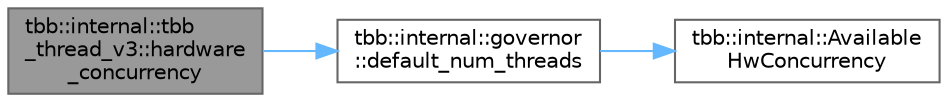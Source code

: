 digraph "tbb::internal::tbb_thread_v3::hardware_concurrency"
{
 // LATEX_PDF_SIZE
  bgcolor="transparent";
  edge [fontname=Helvetica,fontsize=10,labelfontname=Helvetica,labelfontsize=10];
  node [fontname=Helvetica,fontsize=10,shape=box,height=0.2,width=0.4];
  rankdir="LR";
  Node1 [id="Node000001",label="tbb::internal::tbb\l_thread_v3::hardware\l_concurrency",height=0.2,width=0.4,color="gray40", fillcolor="grey60", style="filled", fontcolor="black",tooltip="The number of hardware thread contexts."];
  Node1 -> Node2 [id="edge3_Node000001_Node000002",color="steelblue1",style="solid",tooltip=" "];
  Node2 [id="Node000002",label="tbb::internal::governor\l::default_num_threads",height=0.2,width=0.4,color="grey40", fillcolor="white", style="filled",URL="$classtbb_1_1internal_1_1governor.html#a87ef607c22c347eb97ddafa4384b4f1d",tooltip=" "];
  Node2 -> Node3 [id="edge4_Node000002_Node000003",color="steelblue1",style="solid",tooltip=" "];
  Node3 [id="Node000003",label="tbb::internal::Available\lHwConcurrency",height=0.2,width=0.4,color="grey40", fillcolor="white", style="filled",URL="$namespacetbb_1_1internal.html#a5f583dafcd8d7ffeb10905c4eb509cd9",tooltip="Returns maximal parallelism level supported by the current OS configuration."];
}
